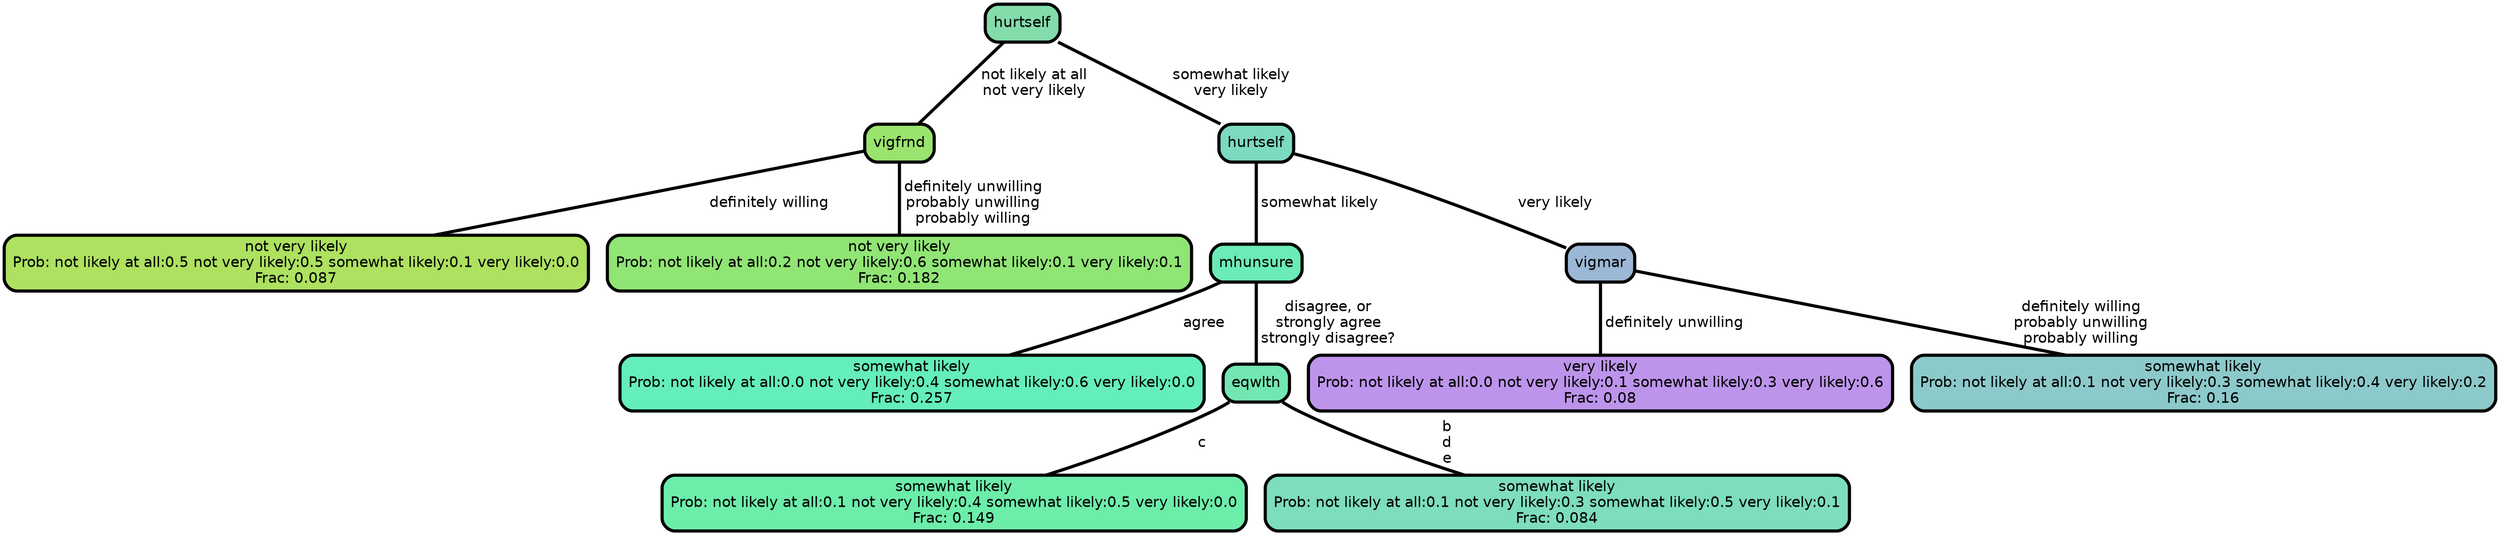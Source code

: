 graph Tree {
node [shape=box, style="filled, rounded",color="black",penwidth="3",fontcolor="black",                 fontname=helvetica] ;
graph [ranksep="0 equally", splines=straight,                 bgcolor=transparent, dpi=200] ;
edge [fontname=helvetica, color=black] ;
0 [label="not very likely
Prob: not likely at all:0.5 not very likely:0.5 somewhat likely:0.1 very likely:0.0
Frac: 0.087", fillcolor="#ade15f"] ;
1 [label="vigfrnd", fillcolor="#9ae36e"] ;
2 [label="not very likely
Prob: not likely at all:0.2 not very likely:0.6 somewhat likely:0.1 very likely:0.1
Frac: 0.182", fillcolor="#90e575"] ;
3 [label="hurtself", fillcolor="#83dcaa"] ;
4 [label="somewhat likely
Prob: not likely at all:0.0 not very likely:0.4 somewhat likely:0.6 very likely:0.0
Frac: 0.257", fillcolor="#64eeba"] ;
5 [label="mhunsure", fillcolor="#6bebb6"] ;
6 [label="somewhat likely
Prob: not likely at all:0.1 not very likely:0.4 somewhat likely:0.5 very likely:0.0
Frac: 0.149", fillcolor="#6cedaa"] ;
7 [label="eqwlth", fillcolor="#72e7b1"] ;
8 [label="somewhat likely
Prob: not likely at all:0.1 not very likely:0.3 somewhat likely:0.5 very likely:0.1
Frac: 0.084", fillcolor="#7dddbe"] ;
9 [label="hurtself", fillcolor="#7bdac0"] ;
10 [label="very likely
Prob: not likely at all:0.0 not very likely:0.1 somewhat likely:0.3 very likely:0.6
Frac: 0.08", fillcolor="#bd94eb"] ;
11 [label="vigmar", fillcolor="#9cb7d5"] ;
12 [label="somewhat likely
Prob: not likely at all:0.1 not very likely:0.3 somewhat likely:0.4 very likely:0.2
Frac: 0.16", fillcolor="#8cc9ca"] ;
1 -- 0 [label=" definitely willing",penwidth=3] ;
1 -- 2 [label=" definitely unwilling\n probably unwilling\n probably willing",penwidth=3] ;
3 -- 1 [label=" not likely at all\n not very likely",penwidth=3] ;
3 -- 9 [label=" somewhat likely\n very likely",penwidth=3] ;
5 -- 4 [label=" agree",penwidth=3] ;
5 -- 7 [label=" disagree, or\n strongly agree\n strongly disagree?",penwidth=3] ;
7 -- 6 [label=" c",penwidth=3] ;
7 -- 8 [label=" b\n d\n e",penwidth=3] ;
9 -- 5 [label=" somewhat likely",penwidth=3] ;
9 -- 11 [label=" very likely",penwidth=3] ;
11 -- 10 [label=" definitely unwilling",penwidth=3] ;
11 -- 12 [label=" definitely willing\n probably unwilling\n probably willing",penwidth=3] ;
{rank = same;}}
